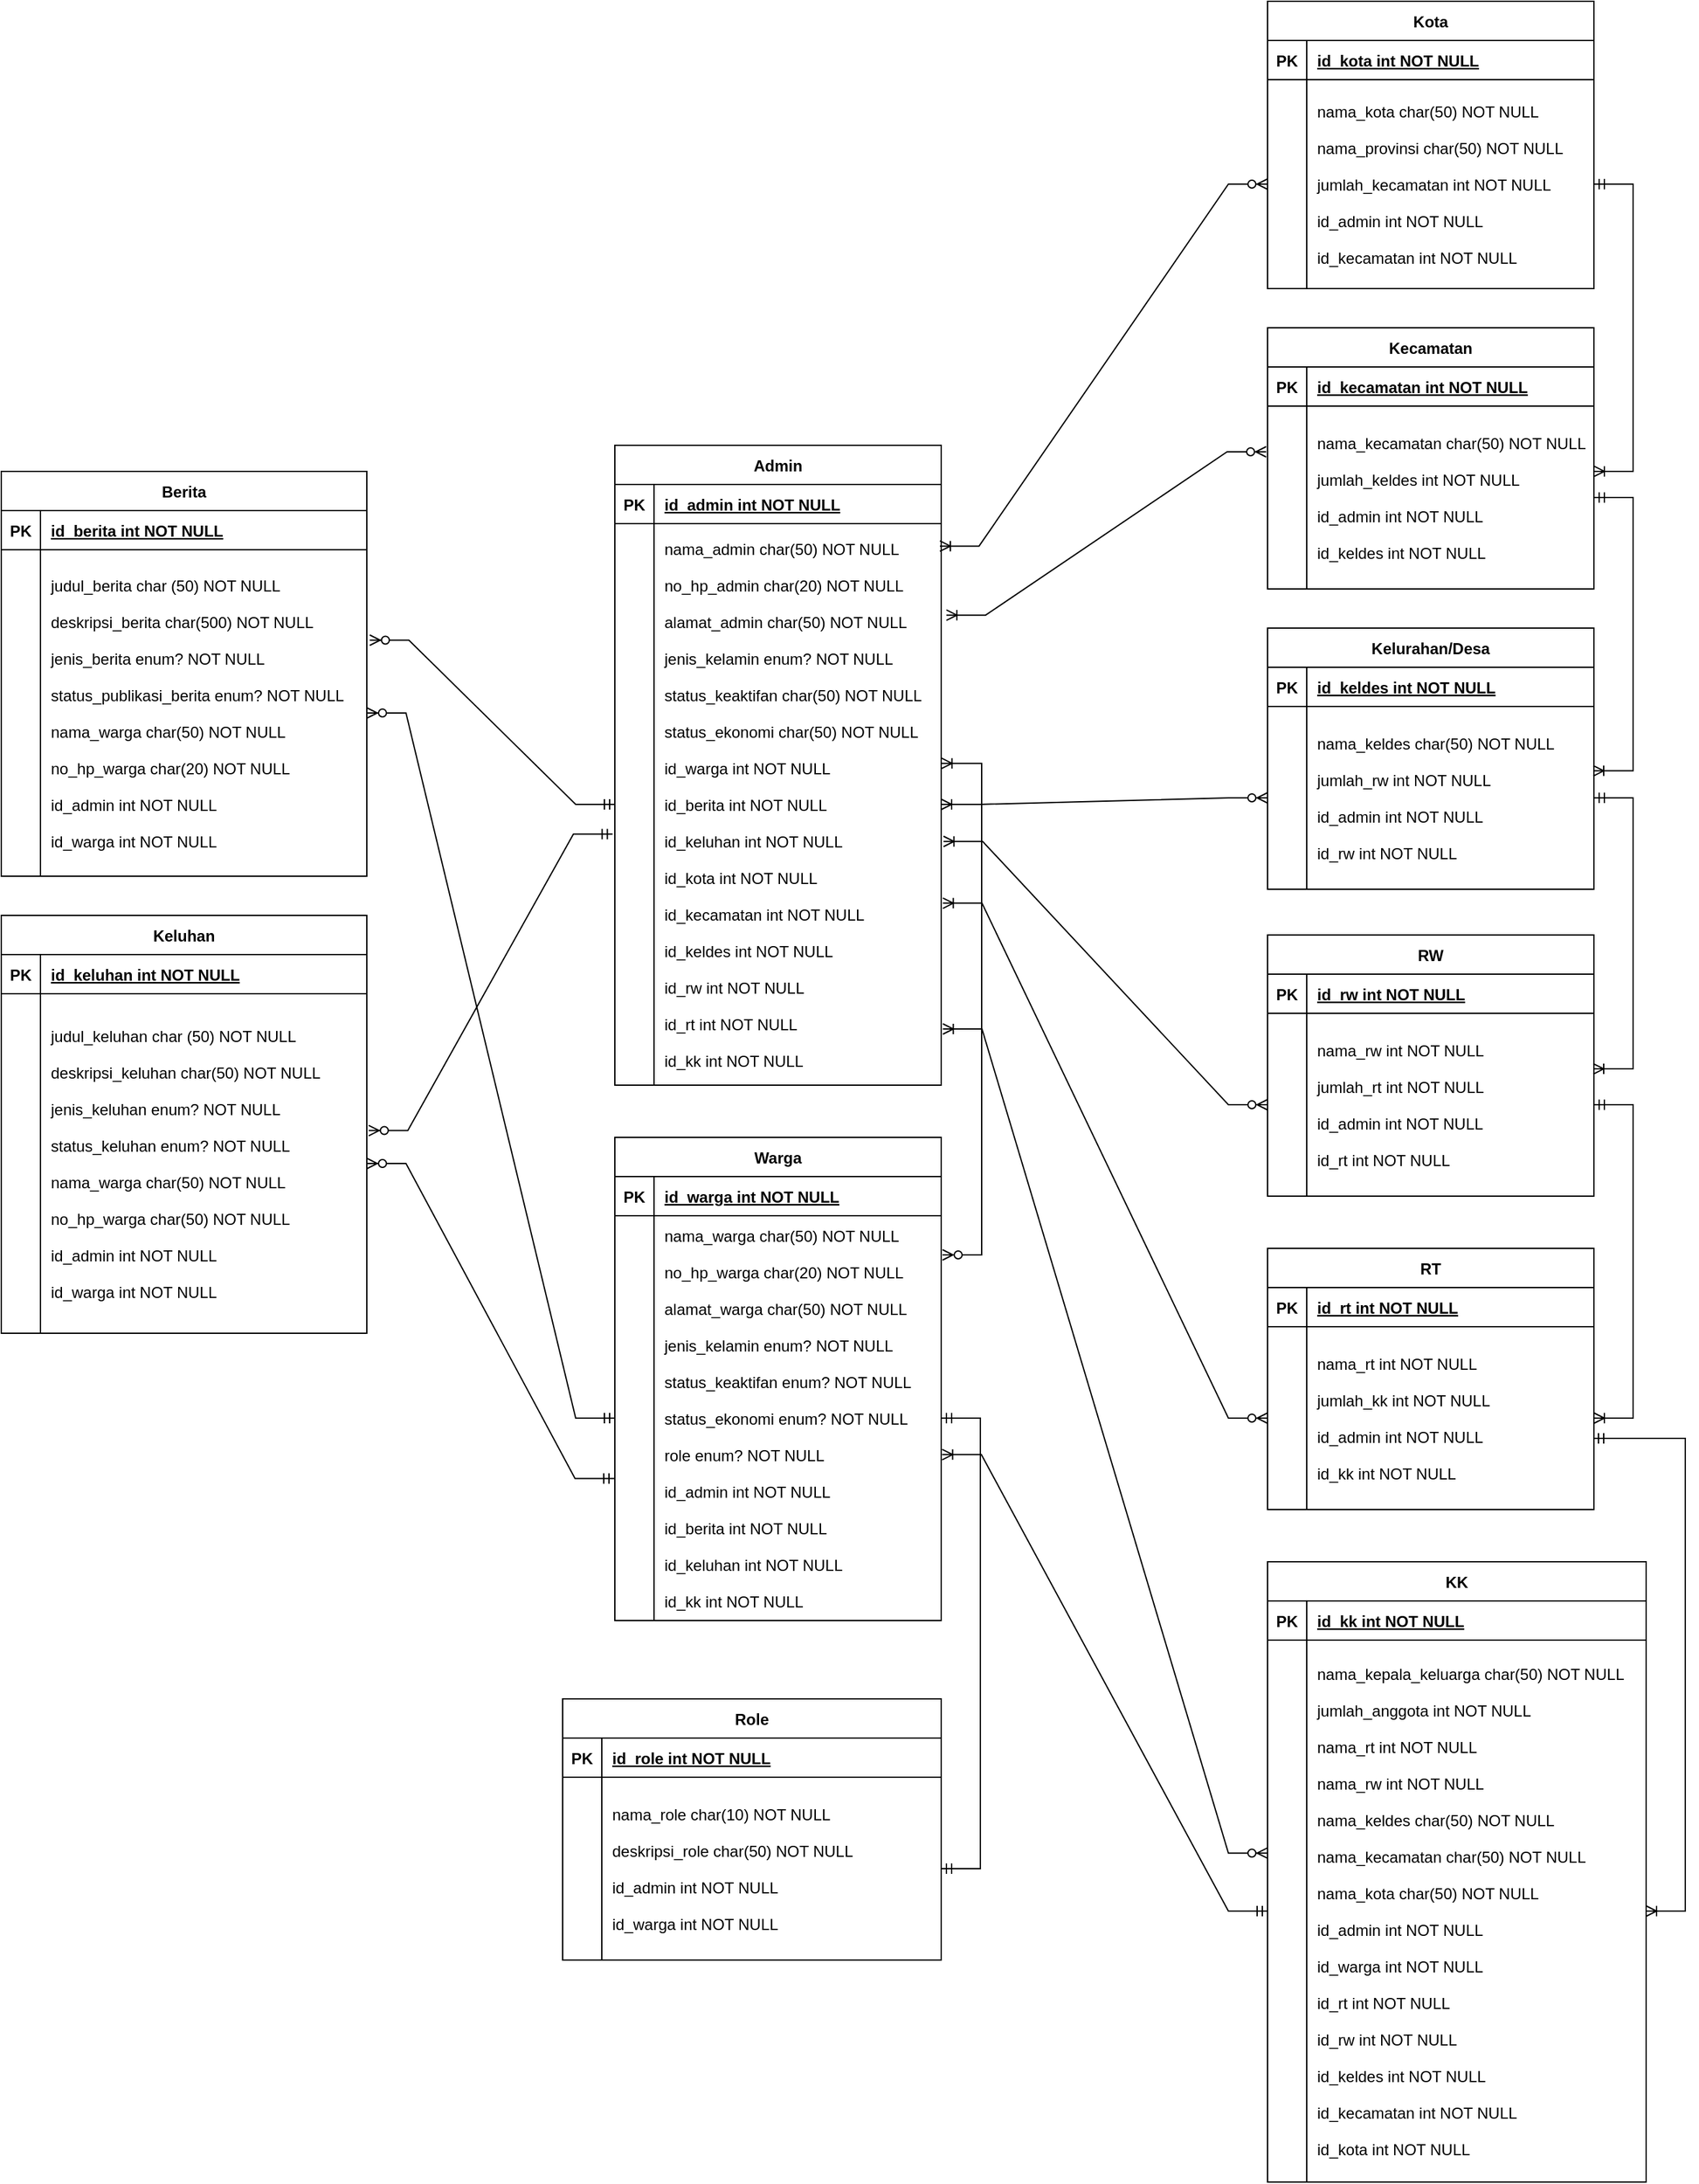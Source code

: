 <mxfile version="17.2.2" type="github">
  <diagram id="R2lEEEUBdFMjLlhIrx00" name="Page-1">
    <mxGraphModel dx="1437" dy="1967" grid="1" gridSize="10" guides="1" tooltips="1" connect="1" arrows="1" fold="1" page="1" pageScale="1" pageWidth="850" pageHeight="1100" math="0" shadow="0" extFonts="Permanent Marker^https://fonts.googleapis.com/css?family=Permanent+Marker">
      <root>
        <mxCell id="0" />
        <mxCell id="1" parent="0" />
        <mxCell id="wq56DuAqluM26716gOqm-50" value="Keluhan" style="shape=table;startSize=30;container=1;collapsible=1;childLayout=tableLayout;fixedRows=1;rowLines=0;fontStyle=1;align=center;resizeLast=1;" vertex="1" parent="1">
          <mxGeometry x="50" y="410" width="280" height="320" as="geometry" />
        </mxCell>
        <mxCell id="wq56DuAqluM26716gOqm-51" value="" style="shape=partialRectangle;collapsible=0;dropTarget=0;pointerEvents=0;fillColor=none;points=[[0,0.5],[1,0.5]];portConstraint=eastwest;top=0;left=0;right=0;bottom=1;" vertex="1" parent="wq56DuAqluM26716gOqm-50">
          <mxGeometry y="30" width="280" height="30" as="geometry" />
        </mxCell>
        <mxCell id="wq56DuAqluM26716gOqm-52" value="PK" style="shape=partialRectangle;overflow=hidden;connectable=0;fillColor=none;top=0;left=0;bottom=0;right=0;fontStyle=1;" vertex="1" parent="wq56DuAqluM26716gOqm-51">
          <mxGeometry width="30" height="30" as="geometry">
            <mxRectangle width="30" height="30" as="alternateBounds" />
          </mxGeometry>
        </mxCell>
        <mxCell id="wq56DuAqluM26716gOqm-53" value="id_keluhan int NOT NULL " style="shape=partialRectangle;overflow=hidden;connectable=0;fillColor=none;top=0;left=0;bottom=0;right=0;align=left;spacingLeft=6;fontStyle=5;" vertex="1" parent="wq56DuAqluM26716gOqm-51">
          <mxGeometry x="30" width="250" height="30" as="geometry">
            <mxRectangle width="250" height="30" as="alternateBounds" />
          </mxGeometry>
        </mxCell>
        <mxCell id="wq56DuAqluM26716gOqm-54" value="" style="shape=partialRectangle;collapsible=0;dropTarget=0;pointerEvents=0;fillColor=none;points=[[0,0.5],[1,0.5]];portConstraint=eastwest;top=0;left=0;right=0;bottom=0;" vertex="1" parent="wq56DuAqluM26716gOqm-50">
          <mxGeometry y="60" width="280" height="260" as="geometry" />
        </mxCell>
        <mxCell id="wq56DuAqluM26716gOqm-55" value="" style="shape=partialRectangle;overflow=hidden;connectable=0;fillColor=none;top=0;left=0;bottom=0;right=0;" vertex="1" parent="wq56DuAqluM26716gOqm-54">
          <mxGeometry width="30" height="260" as="geometry">
            <mxRectangle width="30" height="260" as="alternateBounds" />
          </mxGeometry>
        </mxCell>
        <mxCell id="wq56DuAqluM26716gOqm-56" value="judul_keluhan char (50) NOT NULL&#xa;&#xa;deskripsi_keluhan char(50) NOT NULL&#xa;&#xa;jenis_keluhan enum? NOT NULL&#xa;&#xa;status_keluhan enum? NOT NULL&#xa;&#xa;nama_warga char(50) NOT NULL&#xa;&#xa;no_hp_warga char(50) NOT NULL&#xa;&#xa;id_admin int NOT NULL&#xa;&#xa;id_warga int NOT NULL" style="shape=partialRectangle;overflow=hidden;connectable=0;fillColor=none;top=0;left=0;bottom=0;right=0;align=left;spacingLeft=6;" vertex="1" parent="wq56DuAqluM26716gOqm-54">
          <mxGeometry x="30" width="250" height="260" as="geometry">
            <mxRectangle width="250" height="260" as="alternateBounds" />
          </mxGeometry>
        </mxCell>
        <mxCell id="C-vyLk0tnHw3VtMMgP7b-2" value="Kota" style="shape=table;startSize=30;container=1;collapsible=1;childLayout=tableLayout;fixedRows=1;rowLines=0;fontStyle=1;align=center;resizeLast=1;" parent="1" vertex="1">
          <mxGeometry x="1020" y="-290" width="250" height="220" as="geometry" />
        </mxCell>
        <mxCell id="C-vyLk0tnHw3VtMMgP7b-3" value="" style="shape=partialRectangle;collapsible=0;dropTarget=0;pointerEvents=0;fillColor=none;points=[[0,0.5],[1,0.5]];portConstraint=eastwest;top=0;left=0;right=0;bottom=1;" parent="C-vyLk0tnHw3VtMMgP7b-2" vertex="1">
          <mxGeometry y="30" width="250" height="30" as="geometry" />
        </mxCell>
        <mxCell id="C-vyLk0tnHw3VtMMgP7b-4" value="PK" style="shape=partialRectangle;overflow=hidden;connectable=0;fillColor=none;top=0;left=0;bottom=0;right=0;fontStyle=1;" parent="C-vyLk0tnHw3VtMMgP7b-3" vertex="1">
          <mxGeometry width="30" height="30" as="geometry">
            <mxRectangle width="30" height="30" as="alternateBounds" />
          </mxGeometry>
        </mxCell>
        <mxCell id="C-vyLk0tnHw3VtMMgP7b-5" value="id_kota int NOT NULL " style="shape=partialRectangle;overflow=hidden;connectable=0;fillColor=none;top=0;left=0;bottom=0;right=0;align=left;spacingLeft=6;fontStyle=5;" parent="C-vyLk0tnHw3VtMMgP7b-3" vertex="1">
          <mxGeometry x="30" width="220" height="30" as="geometry">
            <mxRectangle width="220" height="30" as="alternateBounds" />
          </mxGeometry>
        </mxCell>
        <mxCell id="C-vyLk0tnHw3VtMMgP7b-6" value="" style="shape=partialRectangle;collapsible=0;dropTarget=0;pointerEvents=0;fillColor=none;points=[[0,0.5],[1,0.5]];portConstraint=eastwest;top=0;left=0;right=0;bottom=0;" parent="C-vyLk0tnHw3VtMMgP7b-2" vertex="1">
          <mxGeometry y="60" width="250" height="160" as="geometry" />
        </mxCell>
        <mxCell id="C-vyLk0tnHw3VtMMgP7b-7" value="" style="shape=partialRectangle;overflow=hidden;connectable=0;fillColor=none;top=0;left=0;bottom=0;right=0;" parent="C-vyLk0tnHw3VtMMgP7b-6" vertex="1">
          <mxGeometry width="30" height="160" as="geometry">
            <mxRectangle width="30" height="160" as="alternateBounds" />
          </mxGeometry>
        </mxCell>
        <mxCell id="C-vyLk0tnHw3VtMMgP7b-8" value="nama_kota char(50) NOT NULL&#xa;&#xa;nama_provinsi char(50) NOT NULL&#xa;&#xa;jumlah_kecamatan int NOT NULL&#xa;&#xa;id_admin int NOT NULL&#xa;&#xa;id_kecamatan int NOT NULL" style="shape=partialRectangle;overflow=hidden;connectable=0;fillColor=none;top=0;left=0;bottom=0;right=0;align=left;spacingLeft=6;" parent="C-vyLk0tnHw3VtMMgP7b-6" vertex="1">
          <mxGeometry x="30" width="220" height="160" as="geometry">
            <mxRectangle width="220" height="160" as="alternateBounds" />
          </mxGeometry>
        </mxCell>
        <mxCell id="C-vyLk0tnHw3VtMMgP7b-13" value="Berita" style="shape=table;startSize=30;container=1;collapsible=1;childLayout=tableLayout;fixedRows=1;rowLines=0;fontStyle=1;align=center;resizeLast=1;" parent="1" vertex="1">
          <mxGeometry x="50" y="70" width="280" height="310" as="geometry" />
        </mxCell>
        <mxCell id="C-vyLk0tnHw3VtMMgP7b-14" value="" style="shape=partialRectangle;collapsible=0;dropTarget=0;pointerEvents=0;fillColor=none;points=[[0,0.5],[1,0.5]];portConstraint=eastwest;top=0;left=0;right=0;bottom=1;" parent="C-vyLk0tnHw3VtMMgP7b-13" vertex="1">
          <mxGeometry y="30" width="280" height="30" as="geometry" />
        </mxCell>
        <mxCell id="C-vyLk0tnHw3VtMMgP7b-15" value="PK" style="shape=partialRectangle;overflow=hidden;connectable=0;fillColor=none;top=0;left=0;bottom=0;right=0;fontStyle=1;" parent="C-vyLk0tnHw3VtMMgP7b-14" vertex="1">
          <mxGeometry width="30" height="30" as="geometry">
            <mxRectangle width="30" height="30" as="alternateBounds" />
          </mxGeometry>
        </mxCell>
        <mxCell id="C-vyLk0tnHw3VtMMgP7b-16" value="id_berita int NOT NULL " style="shape=partialRectangle;overflow=hidden;connectable=0;fillColor=none;top=0;left=0;bottom=0;right=0;align=left;spacingLeft=6;fontStyle=5;" parent="C-vyLk0tnHw3VtMMgP7b-14" vertex="1">
          <mxGeometry x="30" width="250" height="30" as="geometry">
            <mxRectangle width="250" height="30" as="alternateBounds" />
          </mxGeometry>
        </mxCell>
        <mxCell id="C-vyLk0tnHw3VtMMgP7b-17" value="" style="shape=partialRectangle;collapsible=0;dropTarget=0;pointerEvents=0;fillColor=none;points=[[0,0.5],[1,0.5]];portConstraint=eastwest;top=0;left=0;right=0;bottom=0;" parent="C-vyLk0tnHw3VtMMgP7b-13" vertex="1">
          <mxGeometry y="60" width="280" height="250" as="geometry" />
        </mxCell>
        <mxCell id="C-vyLk0tnHw3VtMMgP7b-18" value="" style="shape=partialRectangle;overflow=hidden;connectable=0;fillColor=none;top=0;left=0;bottom=0;right=0;" parent="C-vyLk0tnHw3VtMMgP7b-17" vertex="1">
          <mxGeometry width="30" height="250" as="geometry">
            <mxRectangle width="30" height="250" as="alternateBounds" />
          </mxGeometry>
        </mxCell>
        <mxCell id="C-vyLk0tnHw3VtMMgP7b-19" value="judul_berita char (50) NOT NULL&#xa;&#xa;deskripsi_berita char(500) NOT NULL&#xa;&#xa;jenis_berita enum? NOT NULL&#xa;&#xa;status_publikasi_berita enum? NOT NULL&#xa;&#xa;nama_warga char(50) NOT NULL&#xa;&#xa;no_hp_warga char(20) NOT NULL&#xa;&#xa;id_admin int NOT NULL&#xa;&#xa;id_warga int NOT NULL" style="shape=partialRectangle;overflow=hidden;connectable=0;fillColor=none;top=0;left=0;bottom=0;right=0;align=left;spacingLeft=6;" parent="C-vyLk0tnHw3VtMMgP7b-17" vertex="1">
          <mxGeometry x="30" width="250" height="250" as="geometry">
            <mxRectangle width="250" height="250" as="alternateBounds" />
          </mxGeometry>
        </mxCell>
        <mxCell id="C-vyLk0tnHw3VtMMgP7b-23" value="Warga" style="shape=table;startSize=30;container=1;collapsible=1;childLayout=tableLayout;fixedRows=1;rowLines=0;fontStyle=1;align=center;resizeLast=1;" parent="1" vertex="1">
          <mxGeometry x="520" y="580" width="250" height="370" as="geometry" />
        </mxCell>
        <mxCell id="C-vyLk0tnHw3VtMMgP7b-24" value="" style="shape=partialRectangle;collapsible=0;dropTarget=0;pointerEvents=0;fillColor=none;points=[[0,0.5],[1,0.5]];portConstraint=eastwest;top=0;left=0;right=0;bottom=1;" parent="C-vyLk0tnHw3VtMMgP7b-23" vertex="1">
          <mxGeometry y="30" width="250" height="30" as="geometry" />
        </mxCell>
        <mxCell id="C-vyLk0tnHw3VtMMgP7b-25" value="PK" style="shape=partialRectangle;overflow=hidden;connectable=0;fillColor=none;top=0;left=0;bottom=0;right=0;fontStyle=1;" parent="C-vyLk0tnHw3VtMMgP7b-24" vertex="1">
          <mxGeometry width="30" height="30" as="geometry">
            <mxRectangle width="30" height="30" as="alternateBounds" />
          </mxGeometry>
        </mxCell>
        <mxCell id="C-vyLk0tnHw3VtMMgP7b-26" value="id_warga int NOT NULL " style="shape=partialRectangle;overflow=hidden;connectable=0;fillColor=none;top=0;left=0;bottom=0;right=0;align=left;spacingLeft=6;fontStyle=5;" parent="C-vyLk0tnHw3VtMMgP7b-24" vertex="1">
          <mxGeometry x="30" width="220" height="30" as="geometry">
            <mxRectangle width="220" height="30" as="alternateBounds" />
          </mxGeometry>
        </mxCell>
        <mxCell id="C-vyLk0tnHw3VtMMgP7b-27" value="" style="shape=partialRectangle;collapsible=0;dropTarget=0;pointerEvents=0;fillColor=none;points=[[0,0.5],[1,0.5]];portConstraint=eastwest;top=0;left=0;right=0;bottom=0;" parent="C-vyLk0tnHw3VtMMgP7b-23" vertex="1">
          <mxGeometry y="60" width="250" height="310" as="geometry" />
        </mxCell>
        <mxCell id="C-vyLk0tnHw3VtMMgP7b-28" value="" style="shape=partialRectangle;overflow=hidden;connectable=0;fillColor=none;top=0;left=0;bottom=0;right=0;" parent="C-vyLk0tnHw3VtMMgP7b-27" vertex="1">
          <mxGeometry width="30" height="310" as="geometry">
            <mxRectangle width="30" height="310" as="alternateBounds" />
          </mxGeometry>
        </mxCell>
        <mxCell id="C-vyLk0tnHw3VtMMgP7b-29" value="nama_warga char(50) NOT NULL&#xa;&#xa;no_hp_warga char(20) NOT NULL&#xa;&#xa;alamat_warga char(50) NOT NULL&#xa;&#xa;jenis_kelamin enum? NOT NULL&#xa;&#xa;status_keaktifan enum? NOT NULL&#xa;&#xa;status_ekonomi enum? NOT NULL&#xa;&#xa;role enum? NOT NULL&#xa;&#xa;id_admin int NOT NULL&#xa;&#xa;id_berita int NOT NULL&#xa;&#xa;id_keluhan int NOT NULL&#xa;&#xa;id_kk int NOT NULL" style="shape=partialRectangle;overflow=hidden;connectable=0;fillColor=none;top=0;left=0;bottom=0;right=0;align=left;spacingLeft=6;" parent="C-vyLk0tnHw3VtMMgP7b-27" vertex="1">
          <mxGeometry x="30" width="220" height="310" as="geometry">
            <mxRectangle width="220" height="310" as="alternateBounds" />
          </mxGeometry>
        </mxCell>
        <mxCell id="wq56DuAqluM26716gOqm-1" value="Kecamatan" style="shape=table;startSize=30;container=1;collapsible=1;childLayout=tableLayout;fixedRows=1;rowLines=0;fontStyle=1;align=center;resizeLast=1;" vertex="1" parent="1">
          <mxGeometry x="1020" y="-40" width="250" height="200" as="geometry" />
        </mxCell>
        <mxCell id="wq56DuAqluM26716gOqm-2" value="" style="shape=partialRectangle;collapsible=0;dropTarget=0;pointerEvents=0;fillColor=none;points=[[0,0.5],[1,0.5]];portConstraint=eastwest;top=0;left=0;right=0;bottom=1;" vertex="1" parent="wq56DuAqluM26716gOqm-1">
          <mxGeometry y="30" width="250" height="30" as="geometry" />
        </mxCell>
        <mxCell id="wq56DuAqluM26716gOqm-3" value="PK" style="shape=partialRectangle;overflow=hidden;connectable=0;fillColor=none;top=0;left=0;bottom=0;right=0;fontStyle=1;" vertex="1" parent="wq56DuAqluM26716gOqm-2">
          <mxGeometry width="30" height="30" as="geometry">
            <mxRectangle width="30" height="30" as="alternateBounds" />
          </mxGeometry>
        </mxCell>
        <mxCell id="wq56DuAqluM26716gOqm-4" value="id_kecamatan int NOT NULL " style="shape=partialRectangle;overflow=hidden;connectable=0;fillColor=none;top=0;left=0;bottom=0;right=0;align=left;spacingLeft=6;fontStyle=5;" vertex="1" parent="wq56DuAqluM26716gOqm-2">
          <mxGeometry x="30" width="220" height="30" as="geometry">
            <mxRectangle width="220" height="30" as="alternateBounds" />
          </mxGeometry>
        </mxCell>
        <mxCell id="wq56DuAqluM26716gOqm-5" value="" style="shape=partialRectangle;collapsible=0;dropTarget=0;pointerEvents=0;fillColor=none;points=[[0,0.5],[1,0.5]];portConstraint=eastwest;top=0;left=0;right=0;bottom=0;" vertex="1" parent="wq56DuAqluM26716gOqm-1">
          <mxGeometry y="60" width="250" height="140" as="geometry" />
        </mxCell>
        <mxCell id="wq56DuAqluM26716gOqm-6" value="" style="shape=partialRectangle;overflow=hidden;connectable=0;fillColor=none;top=0;left=0;bottom=0;right=0;" vertex="1" parent="wq56DuAqluM26716gOqm-5">
          <mxGeometry width="30" height="140" as="geometry">
            <mxRectangle width="30" height="140" as="alternateBounds" />
          </mxGeometry>
        </mxCell>
        <mxCell id="wq56DuAqluM26716gOqm-7" value="nama_kecamatan char(50) NOT NULL&#xa;&#xa;jumlah_keldes int NOT NULL&#xa;&#xa;id_admin int NOT NULL&#xa;&#xa;id_keldes int NOT NULL" style="shape=partialRectangle;overflow=hidden;connectable=0;fillColor=none;top=0;left=0;bottom=0;right=0;align=left;spacingLeft=6;" vertex="1" parent="wq56DuAqluM26716gOqm-5">
          <mxGeometry x="30" width="220" height="140" as="geometry">
            <mxRectangle width="220" height="140" as="alternateBounds" />
          </mxGeometry>
        </mxCell>
        <mxCell id="wq56DuAqluM26716gOqm-8" value="Kelurahan/Desa" style="shape=table;startSize=30;container=1;collapsible=1;childLayout=tableLayout;fixedRows=1;rowLines=0;fontStyle=1;align=center;resizeLast=1;" vertex="1" parent="1">
          <mxGeometry x="1020" y="190" width="250" height="200" as="geometry" />
        </mxCell>
        <mxCell id="wq56DuAqluM26716gOqm-9" value="" style="shape=partialRectangle;collapsible=0;dropTarget=0;pointerEvents=0;fillColor=none;points=[[0,0.5],[1,0.5]];portConstraint=eastwest;top=0;left=0;right=0;bottom=1;" vertex="1" parent="wq56DuAqluM26716gOqm-8">
          <mxGeometry y="30" width="250" height="30" as="geometry" />
        </mxCell>
        <mxCell id="wq56DuAqluM26716gOqm-10" value="PK" style="shape=partialRectangle;overflow=hidden;connectable=0;fillColor=none;top=0;left=0;bottom=0;right=0;fontStyle=1;" vertex="1" parent="wq56DuAqluM26716gOqm-9">
          <mxGeometry width="30" height="30" as="geometry">
            <mxRectangle width="30" height="30" as="alternateBounds" />
          </mxGeometry>
        </mxCell>
        <mxCell id="wq56DuAqluM26716gOqm-11" value="id_keldes int NOT NULL " style="shape=partialRectangle;overflow=hidden;connectable=0;fillColor=none;top=0;left=0;bottom=0;right=0;align=left;spacingLeft=6;fontStyle=5;" vertex="1" parent="wq56DuAqluM26716gOqm-9">
          <mxGeometry x="30" width="220" height="30" as="geometry">
            <mxRectangle width="220" height="30" as="alternateBounds" />
          </mxGeometry>
        </mxCell>
        <mxCell id="wq56DuAqluM26716gOqm-12" value="" style="shape=partialRectangle;collapsible=0;dropTarget=0;pointerEvents=0;fillColor=none;points=[[0,0.5],[1,0.5]];portConstraint=eastwest;top=0;left=0;right=0;bottom=0;" vertex="1" parent="wq56DuAqluM26716gOqm-8">
          <mxGeometry y="60" width="250" height="140" as="geometry" />
        </mxCell>
        <mxCell id="wq56DuAqluM26716gOqm-13" value="" style="shape=partialRectangle;overflow=hidden;connectable=0;fillColor=none;top=0;left=0;bottom=0;right=0;" vertex="1" parent="wq56DuAqluM26716gOqm-12">
          <mxGeometry width="30" height="140" as="geometry">
            <mxRectangle width="30" height="140" as="alternateBounds" />
          </mxGeometry>
        </mxCell>
        <mxCell id="wq56DuAqluM26716gOqm-14" value="nama_keldes char(50) NOT NULL&#xa;&#xa;jumlah_rw int NOT NULL&#xa;&#xa;id_admin int NOT NULL&#xa;&#xa;id_rw int NOT NULL" style="shape=partialRectangle;overflow=hidden;connectable=0;fillColor=none;top=0;left=0;bottom=0;right=0;align=left;spacingLeft=6;" vertex="1" parent="wq56DuAqluM26716gOqm-12">
          <mxGeometry x="30" width="220" height="140" as="geometry">
            <mxRectangle width="220" height="140" as="alternateBounds" />
          </mxGeometry>
        </mxCell>
        <mxCell id="wq56DuAqluM26716gOqm-22" value="RW" style="shape=table;startSize=30;container=1;collapsible=1;childLayout=tableLayout;fixedRows=1;rowLines=0;fontStyle=1;align=center;resizeLast=1;" vertex="1" parent="1">
          <mxGeometry x="1020" y="425" width="250" height="200" as="geometry" />
        </mxCell>
        <mxCell id="wq56DuAqluM26716gOqm-23" value="" style="shape=partialRectangle;collapsible=0;dropTarget=0;pointerEvents=0;fillColor=none;points=[[0,0.5],[1,0.5]];portConstraint=eastwest;top=0;left=0;right=0;bottom=1;" vertex="1" parent="wq56DuAqluM26716gOqm-22">
          <mxGeometry y="30" width="250" height="30" as="geometry" />
        </mxCell>
        <mxCell id="wq56DuAqluM26716gOqm-24" value="PK" style="shape=partialRectangle;overflow=hidden;connectable=0;fillColor=none;top=0;left=0;bottom=0;right=0;fontStyle=1;" vertex="1" parent="wq56DuAqluM26716gOqm-23">
          <mxGeometry width="30" height="30" as="geometry">
            <mxRectangle width="30" height="30" as="alternateBounds" />
          </mxGeometry>
        </mxCell>
        <mxCell id="wq56DuAqluM26716gOqm-25" value="id_rw int NOT NULL " style="shape=partialRectangle;overflow=hidden;connectable=0;fillColor=none;top=0;left=0;bottom=0;right=0;align=left;spacingLeft=6;fontStyle=5;" vertex="1" parent="wq56DuAqluM26716gOqm-23">
          <mxGeometry x="30" width="220" height="30" as="geometry">
            <mxRectangle width="220" height="30" as="alternateBounds" />
          </mxGeometry>
        </mxCell>
        <mxCell id="wq56DuAqluM26716gOqm-26" value="" style="shape=partialRectangle;collapsible=0;dropTarget=0;pointerEvents=0;fillColor=none;points=[[0,0.5],[1,0.5]];portConstraint=eastwest;top=0;left=0;right=0;bottom=0;" vertex="1" parent="wq56DuAqluM26716gOqm-22">
          <mxGeometry y="60" width="250" height="140" as="geometry" />
        </mxCell>
        <mxCell id="wq56DuAqluM26716gOqm-27" value="" style="shape=partialRectangle;overflow=hidden;connectable=0;fillColor=none;top=0;left=0;bottom=0;right=0;" vertex="1" parent="wq56DuAqluM26716gOqm-26">
          <mxGeometry width="30" height="140" as="geometry">
            <mxRectangle width="30" height="140" as="alternateBounds" />
          </mxGeometry>
        </mxCell>
        <mxCell id="wq56DuAqluM26716gOqm-28" value="nama_rw int NOT NULL&#xa;&#xa;jumlah_rt int NOT NULL&#xa;&#xa;id_admin int NOT NULL&#xa;&#xa;id_rt int NOT NULL" style="shape=partialRectangle;overflow=hidden;connectable=0;fillColor=none;top=0;left=0;bottom=0;right=0;align=left;spacingLeft=6;" vertex="1" parent="wq56DuAqluM26716gOqm-26">
          <mxGeometry x="30" width="220" height="140" as="geometry">
            <mxRectangle width="220" height="140" as="alternateBounds" />
          </mxGeometry>
        </mxCell>
        <mxCell id="wq56DuAqluM26716gOqm-29" value="RT" style="shape=table;startSize=30;container=1;collapsible=1;childLayout=tableLayout;fixedRows=1;rowLines=0;fontStyle=1;align=center;resizeLast=1;" vertex="1" parent="1">
          <mxGeometry x="1020" y="665" width="250" height="200" as="geometry" />
        </mxCell>
        <mxCell id="wq56DuAqluM26716gOqm-30" value="" style="shape=partialRectangle;collapsible=0;dropTarget=0;pointerEvents=0;fillColor=none;points=[[0,0.5],[1,0.5]];portConstraint=eastwest;top=0;left=0;right=0;bottom=1;" vertex="1" parent="wq56DuAqluM26716gOqm-29">
          <mxGeometry y="30" width="250" height="30" as="geometry" />
        </mxCell>
        <mxCell id="wq56DuAqluM26716gOqm-31" value="PK" style="shape=partialRectangle;overflow=hidden;connectable=0;fillColor=none;top=0;left=0;bottom=0;right=0;fontStyle=1;" vertex="1" parent="wq56DuAqluM26716gOqm-30">
          <mxGeometry width="30" height="30" as="geometry">
            <mxRectangle width="30" height="30" as="alternateBounds" />
          </mxGeometry>
        </mxCell>
        <mxCell id="wq56DuAqluM26716gOqm-32" value="id_rt int NOT NULL " style="shape=partialRectangle;overflow=hidden;connectable=0;fillColor=none;top=0;left=0;bottom=0;right=0;align=left;spacingLeft=6;fontStyle=5;" vertex="1" parent="wq56DuAqluM26716gOqm-30">
          <mxGeometry x="30" width="220" height="30" as="geometry">
            <mxRectangle width="220" height="30" as="alternateBounds" />
          </mxGeometry>
        </mxCell>
        <mxCell id="wq56DuAqluM26716gOqm-33" value="" style="shape=partialRectangle;collapsible=0;dropTarget=0;pointerEvents=0;fillColor=none;points=[[0,0.5],[1,0.5]];portConstraint=eastwest;top=0;left=0;right=0;bottom=0;" vertex="1" parent="wq56DuAqluM26716gOqm-29">
          <mxGeometry y="60" width="250" height="140" as="geometry" />
        </mxCell>
        <mxCell id="wq56DuAqluM26716gOqm-34" value="" style="shape=partialRectangle;overflow=hidden;connectable=0;fillColor=none;top=0;left=0;bottom=0;right=0;" vertex="1" parent="wq56DuAqluM26716gOqm-33">
          <mxGeometry width="30" height="140" as="geometry">
            <mxRectangle width="30" height="140" as="alternateBounds" />
          </mxGeometry>
        </mxCell>
        <mxCell id="wq56DuAqluM26716gOqm-35" value="nama_rt int NOT NULL&#xa;&#xa;jumlah_kk int NOT NULL&#xa;&#xa;id_admin int NOT NULL&#xa;&#xa;id_kk int NOT NULL" style="shape=partialRectangle;overflow=hidden;connectable=0;fillColor=none;top=0;left=0;bottom=0;right=0;align=left;spacingLeft=6;" vertex="1" parent="wq56DuAqluM26716gOqm-33">
          <mxGeometry x="30" width="220" height="140" as="geometry">
            <mxRectangle width="220" height="140" as="alternateBounds" />
          </mxGeometry>
        </mxCell>
        <mxCell id="wq56DuAqluM26716gOqm-36" value="KK" style="shape=table;startSize=30;container=1;collapsible=1;childLayout=tableLayout;fixedRows=1;rowLines=0;fontStyle=1;align=center;resizeLast=1;" vertex="1" parent="1">
          <mxGeometry x="1020" y="905" width="290" height="475" as="geometry" />
        </mxCell>
        <mxCell id="wq56DuAqluM26716gOqm-37" value="" style="shape=partialRectangle;collapsible=0;dropTarget=0;pointerEvents=0;fillColor=none;points=[[0,0.5],[1,0.5]];portConstraint=eastwest;top=0;left=0;right=0;bottom=1;" vertex="1" parent="wq56DuAqluM26716gOqm-36">
          <mxGeometry y="30" width="290" height="30" as="geometry" />
        </mxCell>
        <mxCell id="wq56DuAqluM26716gOqm-38" value="PK" style="shape=partialRectangle;overflow=hidden;connectable=0;fillColor=none;top=0;left=0;bottom=0;right=0;fontStyle=1;" vertex="1" parent="wq56DuAqluM26716gOqm-37">
          <mxGeometry width="30" height="30" as="geometry">
            <mxRectangle width="30" height="30" as="alternateBounds" />
          </mxGeometry>
        </mxCell>
        <mxCell id="wq56DuAqluM26716gOqm-39" value="id_kk int NOT NULL " style="shape=partialRectangle;overflow=hidden;connectable=0;fillColor=none;top=0;left=0;bottom=0;right=0;align=left;spacingLeft=6;fontStyle=5;" vertex="1" parent="wq56DuAqluM26716gOqm-37">
          <mxGeometry x="30" width="260" height="30" as="geometry">
            <mxRectangle width="260" height="30" as="alternateBounds" />
          </mxGeometry>
        </mxCell>
        <mxCell id="wq56DuAqluM26716gOqm-40" value="" style="shape=partialRectangle;collapsible=0;dropTarget=0;pointerEvents=0;fillColor=none;points=[[0,0.5],[1,0.5]];portConstraint=eastwest;top=0;left=0;right=0;bottom=0;" vertex="1" parent="wq56DuAqluM26716gOqm-36">
          <mxGeometry y="60" width="290" height="415" as="geometry" />
        </mxCell>
        <mxCell id="wq56DuAqluM26716gOqm-41" value="" style="shape=partialRectangle;overflow=hidden;connectable=0;fillColor=none;top=0;left=0;bottom=0;right=0;" vertex="1" parent="wq56DuAqluM26716gOqm-40">
          <mxGeometry width="30" height="415" as="geometry">
            <mxRectangle width="30" height="415" as="alternateBounds" />
          </mxGeometry>
        </mxCell>
        <mxCell id="wq56DuAqluM26716gOqm-42" value="nama_kepala_keluarga char(50) NOT NULL&#xa;&#xa;jumlah_anggota int NOT NULL&#xa;&#xa;nama_rt int NOT NULL&#xa;&#xa;nama_rw int NOT NULL&#xa;&#xa;nama_keldes char(50) NOT NULL&#xa;&#xa;nama_kecamatan char(50) NOT NULL&#xa;&#xa;nama_kota char(50) NOT NULL&#xa;&#xa;id_admin int NOT NULL&#xa;&#xa;id_warga int NOT NULL&#xa;&#xa;id_rt int NOT NULL&#xa;&#xa;id_rw int NOT NULL&#xa;&#xa;id_keldes int NOT NULL&#xa;&#xa;id_kecamatan int NOT NULL&#xa;&#xa;id_kota int NOT NULL" style="shape=partialRectangle;overflow=hidden;connectable=0;fillColor=none;top=0;left=0;bottom=0;right=0;align=left;spacingLeft=6;" vertex="1" parent="wq56DuAqluM26716gOqm-40">
          <mxGeometry x="30" width="260" height="415" as="geometry">
            <mxRectangle width="260" height="415" as="alternateBounds" />
          </mxGeometry>
        </mxCell>
        <mxCell id="wq56DuAqluM26716gOqm-43" value="Admin" style="shape=table;startSize=30;container=1;collapsible=1;childLayout=tableLayout;fixedRows=1;rowLines=0;fontStyle=1;align=center;resizeLast=1;" vertex="1" parent="1">
          <mxGeometry x="520" y="50" width="250" height="490" as="geometry" />
        </mxCell>
        <mxCell id="wq56DuAqluM26716gOqm-44" value="" style="shape=partialRectangle;collapsible=0;dropTarget=0;pointerEvents=0;fillColor=none;points=[[0,0.5],[1,0.5]];portConstraint=eastwest;top=0;left=0;right=0;bottom=1;" vertex="1" parent="wq56DuAqluM26716gOqm-43">
          <mxGeometry y="30" width="250" height="30" as="geometry" />
        </mxCell>
        <mxCell id="wq56DuAqluM26716gOqm-45" value="PK" style="shape=partialRectangle;overflow=hidden;connectable=0;fillColor=none;top=0;left=0;bottom=0;right=0;fontStyle=1;" vertex="1" parent="wq56DuAqluM26716gOqm-44">
          <mxGeometry width="30" height="30" as="geometry">
            <mxRectangle width="30" height="30" as="alternateBounds" />
          </mxGeometry>
        </mxCell>
        <mxCell id="wq56DuAqluM26716gOqm-46" value="id_admin int NOT NULL " style="shape=partialRectangle;overflow=hidden;connectable=0;fillColor=none;top=0;left=0;bottom=0;right=0;align=left;spacingLeft=6;fontStyle=5;" vertex="1" parent="wq56DuAqluM26716gOqm-44">
          <mxGeometry x="30" width="220" height="30" as="geometry">
            <mxRectangle width="220" height="30" as="alternateBounds" />
          </mxGeometry>
        </mxCell>
        <mxCell id="wq56DuAqluM26716gOqm-47" value="" style="shape=partialRectangle;collapsible=0;dropTarget=0;pointerEvents=0;fillColor=none;points=[[0,0.5],[1,0.5]];portConstraint=eastwest;top=0;left=0;right=0;bottom=0;" vertex="1" parent="wq56DuAqluM26716gOqm-43">
          <mxGeometry y="60" width="250" height="430" as="geometry" />
        </mxCell>
        <mxCell id="wq56DuAqluM26716gOqm-48" value="" style="shape=partialRectangle;overflow=hidden;connectable=0;fillColor=none;top=0;left=0;bottom=0;right=0;" vertex="1" parent="wq56DuAqluM26716gOqm-47">
          <mxGeometry width="30" height="430" as="geometry">
            <mxRectangle width="30" height="430" as="alternateBounds" />
          </mxGeometry>
        </mxCell>
        <mxCell id="wq56DuAqluM26716gOqm-49" value="nama_admin char(50) NOT NULL&#xa;&#xa;no_hp_admin char(20) NOT NULL&#xa;&#xa;alamat_admin char(50) NOT NULL&#xa;&#xa;jenis_kelamin enum? NOT NULL&#xa;&#xa;status_keaktifan char(50) NOT NULL&#xa;&#xa;status_ekonomi char(50) NOT NULL&#xa;&#xa;id_warga int NOT NULL&#xa;&#xa;id_berita int NOT NULL&#xa;&#xa;id_keluhan int NOT NULL&#xa;&#xa;id_kota int NOT NULL&#xa;&#xa;id_kecamatan int NOT NULL&#xa;&#xa;id_keldes int NOT NULL&#xa;&#xa;id_rw int NOT NULL&#xa;&#xa;id_rt int NOT NULL&#xa;&#xa;id_kk int NOT NULL" style="shape=partialRectangle;overflow=hidden;connectable=0;fillColor=none;top=0;left=0;bottom=0;right=0;align=left;spacingLeft=6;" vertex="1" parent="wq56DuAqluM26716gOqm-47">
          <mxGeometry x="30" width="220" height="430" as="geometry">
            <mxRectangle width="220" height="430" as="alternateBounds" />
          </mxGeometry>
        </mxCell>
        <mxCell id="wq56DuAqluM26716gOqm-57" value="" style="edgeStyle=entityRelationEdgeStyle;fontSize=12;html=1;endArrow=ERoneToMany;startArrow=ERmandOne;rounded=0;exitX=1;exitY=0.5;exitDx=0;exitDy=0;entryX=1;entryY=0.357;entryDx=0;entryDy=0;entryPerimeter=0;" edge="1" parent="1" source="C-vyLk0tnHw3VtMMgP7b-6" target="wq56DuAqluM26716gOqm-5">
          <mxGeometry width="100" height="100" relative="1" as="geometry">
            <mxPoint x="1340" y="-80" as="sourcePoint" />
            <mxPoint x="1440" y="-180" as="targetPoint" />
          </mxGeometry>
        </mxCell>
        <mxCell id="wq56DuAqluM26716gOqm-58" value="" style="edgeStyle=entityRelationEdgeStyle;fontSize=12;html=1;endArrow=ERoneToMany;startArrow=ERmandOne;rounded=0;entryX=0.998;entryY=0.352;entryDx=0;entryDy=0;entryPerimeter=0;" edge="1" parent="1" target="wq56DuAqluM26716gOqm-12">
          <mxGeometry width="100" height="100" relative="1" as="geometry">
            <mxPoint x="1270" y="90" as="sourcePoint" />
            <mxPoint x="1280" y="100" as="targetPoint" />
          </mxGeometry>
        </mxCell>
        <mxCell id="wq56DuAqluM26716gOqm-62" value="" style="edgeStyle=entityRelationEdgeStyle;fontSize=12;html=1;endArrow=ERoneToMany;startArrow=ERmandOne;rounded=0;entryX=0.998;entryY=0.304;entryDx=0;entryDy=0;entryPerimeter=0;" edge="1" parent="1" source="wq56DuAqluM26716gOqm-12" target="wq56DuAqluM26716gOqm-26">
          <mxGeometry width="100" height="100" relative="1" as="geometry">
            <mxPoint x="1120" y="800" as="sourcePoint" />
            <mxPoint x="1280" y="820" as="targetPoint" />
          </mxGeometry>
        </mxCell>
        <mxCell id="wq56DuAqluM26716gOqm-63" value="" style="edgeStyle=entityRelationEdgeStyle;fontSize=12;html=1;endArrow=ERoneToMany;startArrow=ERmandOne;rounded=0;" edge="1" parent="1" source="wq56DuAqluM26716gOqm-26" target="wq56DuAqluM26716gOqm-33">
          <mxGeometry width="100" height="100" relative="1" as="geometry">
            <mxPoint x="1425" y="525" as="sourcePoint" />
            <mxPoint x="1425" y="765" as="targetPoint" />
          </mxGeometry>
        </mxCell>
        <mxCell id="wq56DuAqluM26716gOqm-64" value="" style="edgeStyle=entityRelationEdgeStyle;fontSize=12;html=1;endArrow=ERoneToMany;startArrow=ERmandOne;rounded=0;exitX=0.998;exitY=0.611;exitDx=0;exitDy=0;exitPerimeter=0;" edge="1" parent="1" source="wq56DuAqluM26716gOqm-33" target="wq56DuAqluM26716gOqm-40">
          <mxGeometry width="100" height="100" relative="1" as="geometry">
            <mxPoint x="1280" y="565" as="sourcePoint" />
            <mxPoint x="1280" y="805" as="targetPoint" />
          </mxGeometry>
        </mxCell>
        <mxCell id="wq56DuAqluM26716gOqm-65" value="" style="edgeStyle=entityRelationEdgeStyle;fontSize=12;html=1;endArrow=ERoneToMany;startArrow=ERmandOne;rounded=0;enumerate=0;entryX=1.003;entryY=0.59;entryDx=0;entryDy=0;entryPerimeter=0;" edge="1" parent="1" source="wq56DuAqluM26716gOqm-40" target="C-vyLk0tnHw3VtMMgP7b-27">
          <mxGeometry width="100" height="100" relative="1" as="geometry">
            <mxPoint x="1099.5" y="1145.54" as="sourcePoint" />
            <mxPoint x="1130" y="1520" as="targetPoint" />
          </mxGeometry>
        </mxCell>
        <mxCell id="wq56DuAqluM26716gOqm-68" value="" style="edgeStyle=entityRelationEdgeStyle;fontSize=12;html=1;endArrow=ERoneToMany;startArrow=ERzeroToMany;rounded=0;entryX=1.001;entryY=0.427;entryDx=0;entryDy=0;entryPerimeter=0;" edge="1" parent="1" target="wq56DuAqluM26716gOqm-47">
          <mxGeometry width="100" height="100" relative="1" as="geometry">
            <mxPoint x="771" y="670" as="sourcePoint" />
            <mxPoint x="760.25" y="530.11" as="targetPoint" />
          </mxGeometry>
        </mxCell>
        <mxCell id="wq56DuAqluM26716gOqm-69" value="" style="edgeStyle=entityRelationEdgeStyle;fontSize=12;html=1;endArrow=ERoneToMany;startArrow=ERzeroToMany;rounded=0;entryX=0.996;entryY=0.04;entryDx=0;entryDy=0;entryPerimeter=0;" edge="1" parent="1" source="C-vyLk0tnHw3VtMMgP7b-6" target="wq56DuAqluM26716gOqm-47">
          <mxGeometry width="100" height="100" relative="1" as="geometry">
            <mxPoint x="780" y="784.85" as="sourcePoint" />
            <mxPoint x="780" y="365.1" as="targetPoint" />
          </mxGeometry>
        </mxCell>
        <mxCell id="wq56DuAqluM26716gOqm-70" value="" style="edgeStyle=entityRelationEdgeStyle;fontSize=12;html=1;endArrow=ERoneToMany;startArrow=ERzeroToMany;rounded=0;entryX=1.016;entryY=0.163;entryDx=0;entryDy=0;entryPerimeter=0;exitX=-0.004;exitY=0.25;exitDx=0;exitDy=0;exitPerimeter=0;" edge="1" parent="1" source="wq56DuAqluM26716gOqm-5" target="wq56DuAqluM26716gOqm-47">
          <mxGeometry width="100" height="100" relative="1" as="geometry">
            <mxPoint x="850" y="190" as="sourcePoint" />
            <mxPoint x="780" y="288.13" as="targetPoint" />
          </mxGeometry>
        </mxCell>
        <mxCell id="wq56DuAqluM26716gOqm-72" value="" style="edgeStyle=entityRelationEdgeStyle;fontSize=12;html=1;endArrow=ERoneToMany;startArrow=ERzeroToMany;rounded=0;" edge="1" parent="1" source="wq56DuAqluM26716gOqm-12" target="wq56DuAqluM26716gOqm-47">
          <mxGeometry width="100" height="100" relative="1" as="geometry">
            <mxPoint x="849" y="385" as="sourcePoint" />
            <mxPoint x="780" y="309.2" as="targetPoint" />
          </mxGeometry>
        </mxCell>
        <mxCell id="wq56DuAqluM26716gOqm-73" value="" style="edgeStyle=entityRelationEdgeStyle;fontSize=12;html=1;endArrow=ERoneToMany;startArrow=ERzeroToMany;rounded=0;entryX=1.007;entryY=0.566;entryDx=0;entryDy=0;entryPerimeter=0;" edge="1" parent="1" source="wq56DuAqluM26716gOqm-26" target="wq56DuAqluM26716gOqm-47">
          <mxGeometry width="100" height="100" relative="1" as="geometry">
            <mxPoint x="1030" y="330" as="sourcePoint" />
            <mxPoint x="840" y="430" as="targetPoint" />
          </mxGeometry>
        </mxCell>
        <mxCell id="wq56DuAqluM26716gOqm-74" value="" style="edgeStyle=entityRelationEdgeStyle;fontSize=12;html=1;endArrow=ERoneToMany;startArrow=ERzeroToMany;rounded=0;entryX=1.005;entryY=0.676;entryDx=0;entryDy=0;entryPerimeter=0;" edge="1" parent="1" source="wq56DuAqluM26716gOqm-33" target="wq56DuAqluM26716gOqm-47">
          <mxGeometry width="100" height="100" relative="1" as="geometry">
            <mxPoint x="1030" y="565" as="sourcePoint" />
            <mxPoint x="780" y="335" as="targetPoint" />
          </mxGeometry>
        </mxCell>
        <mxCell id="wq56DuAqluM26716gOqm-75" value="" style="edgeStyle=entityRelationEdgeStyle;fontSize=12;html=1;endArrow=ERoneToMany;startArrow=ERzeroToMany;rounded=0;exitX=0;exitY=0.393;exitDx=0;exitDy=0;exitPerimeter=0;entryX=1.005;entryY=0.9;entryDx=0;entryDy=0;entryPerimeter=0;" edge="1" parent="1" source="wq56DuAqluM26716gOqm-40" target="wq56DuAqluM26716gOqm-47">
          <mxGeometry width="100" height="100" relative="1" as="geometry">
            <mxPoint x="1030" y="805" as="sourcePoint" />
            <mxPoint x="780" y="335" as="targetPoint" />
          </mxGeometry>
        </mxCell>
        <mxCell id="wq56DuAqluM26716gOqm-76" value="" style="edgeStyle=entityRelationEdgeStyle;fontSize=12;html=1;endArrow=ERzeroToMany;startArrow=ERmandOne;rounded=0;exitX=-0.002;exitY=0.649;exitDx=0;exitDy=0;exitPerimeter=0;" edge="1" parent="1" source="C-vyLk0tnHw3VtMMgP7b-27" target="wq56DuAqluM26716gOqm-54">
          <mxGeometry width="100" height="100" relative="1" as="geometry">
            <mxPoint x="360" y="540" as="sourcePoint" />
            <mxPoint x="460" y="440" as="targetPoint" />
          </mxGeometry>
        </mxCell>
        <mxCell id="wq56DuAqluM26716gOqm-77" value="" style="edgeStyle=entityRelationEdgeStyle;fontSize=12;html=1;endArrow=ERzeroToMany;startArrow=ERmandOne;rounded=0;" edge="1" parent="1" source="C-vyLk0tnHw3VtMMgP7b-27" target="C-vyLk0tnHw3VtMMgP7b-17">
          <mxGeometry width="100" height="100" relative="1" as="geometry">
            <mxPoint x="530" y="805" as="sourcePoint" />
            <mxPoint x="340" y="610" as="targetPoint" />
          </mxGeometry>
        </mxCell>
        <mxCell id="wq56DuAqluM26716gOqm-78" value="" style="edgeStyle=entityRelationEdgeStyle;fontSize=12;html=1;endArrow=ERzeroToMany;startArrow=ERmandOne;rounded=0;entryX=1.008;entryY=0.277;entryDx=0;entryDy=0;entryPerimeter=0;" edge="1" parent="1" source="wq56DuAqluM26716gOqm-47" target="C-vyLk0tnHw3VtMMgP7b-17">
          <mxGeometry width="100" height="100" relative="1" as="geometry">
            <mxPoint x="390" y="270" as="sourcePoint" />
            <mxPoint x="490" y="170" as="targetPoint" />
          </mxGeometry>
        </mxCell>
        <mxCell id="wq56DuAqluM26716gOqm-79" value="" style="edgeStyle=entityRelationEdgeStyle;fontSize=12;html=1;endArrow=ERzeroToMany;startArrow=ERmandOne;rounded=0;entryX=1.005;entryY=0.403;entryDx=0;entryDy=0;entryPerimeter=0;exitX=-0.007;exitY=0.553;exitDx=0;exitDy=0;exitPerimeter=0;" edge="1" parent="1" source="wq56DuAqluM26716gOqm-47" target="wq56DuAqluM26716gOqm-54">
          <mxGeometry width="100" height="100" relative="1" as="geometry">
            <mxPoint x="530" y="335" as="sourcePoint" />
            <mxPoint x="342" y="209.25" as="targetPoint" />
          </mxGeometry>
        </mxCell>
        <mxCell id="wq56DuAqluM26716gOqm-80" value="Role" style="shape=table;startSize=30;container=1;collapsible=1;childLayout=tableLayout;fixedRows=1;rowLines=0;fontStyle=1;align=center;resizeLast=1;" vertex="1" parent="1">
          <mxGeometry x="480" y="1010" width="290" height="200" as="geometry" />
        </mxCell>
        <mxCell id="wq56DuAqluM26716gOqm-81" value="" style="shape=partialRectangle;collapsible=0;dropTarget=0;pointerEvents=0;fillColor=none;points=[[0,0.5],[1,0.5]];portConstraint=eastwest;top=0;left=0;right=0;bottom=1;" vertex="1" parent="wq56DuAqluM26716gOqm-80">
          <mxGeometry y="30" width="290" height="30" as="geometry" />
        </mxCell>
        <mxCell id="wq56DuAqluM26716gOqm-82" value="PK" style="shape=partialRectangle;overflow=hidden;connectable=0;fillColor=none;top=0;left=0;bottom=0;right=0;fontStyle=1;" vertex="1" parent="wq56DuAqluM26716gOqm-81">
          <mxGeometry width="30" height="30" as="geometry">
            <mxRectangle width="30" height="30" as="alternateBounds" />
          </mxGeometry>
        </mxCell>
        <mxCell id="wq56DuAqluM26716gOqm-83" value="id_role int NOT NULL " style="shape=partialRectangle;overflow=hidden;connectable=0;fillColor=none;top=0;left=0;bottom=0;right=0;align=left;spacingLeft=6;fontStyle=5;" vertex="1" parent="wq56DuAqluM26716gOqm-81">
          <mxGeometry x="30" width="260" height="30" as="geometry">
            <mxRectangle width="260" height="30" as="alternateBounds" />
          </mxGeometry>
        </mxCell>
        <mxCell id="wq56DuAqluM26716gOqm-84" value="" style="shape=partialRectangle;collapsible=0;dropTarget=0;pointerEvents=0;fillColor=none;points=[[0,0.5],[1,0.5]];portConstraint=eastwest;top=0;left=0;right=0;bottom=0;" vertex="1" parent="wq56DuAqluM26716gOqm-80">
          <mxGeometry y="60" width="290" height="140" as="geometry" />
        </mxCell>
        <mxCell id="wq56DuAqluM26716gOqm-85" value="" style="shape=partialRectangle;overflow=hidden;connectable=0;fillColor=none;top=0;left=0;bottom=0;right=0;" vertex="1" parent="wq56DuAqluM26716gOqm-84">
          <mxGeometry width="30" height="140" as="geometry">
            <mxRectangle width="30" height="140" as="alternateBounds" />
          </mxGeometry>
        </mxCell>
        <mxCell id="wq56DuAqluM26716gOqm-86" value="nama_role char(10) NOT NULL&#xa;&#xa;deskripsi_role char(50) NOT NULL&#xa;&#xa;id_admin int NOT NULL&#xa;&#xa;id_warga int NOT NULL" style="shape=partialRectangle;overflow=hidden;connectable=0;fillColor=none;top=0;left=0;bottom=0;right=0;align=left;spacingLeft=6;" vertex="1" parent="wq56DuAqluM26716gOqm-84">
          <mxGeometry x="30" width="260" height="140" as="geometry">
            <mxRectangle width="260" height="140" as="alternateBounds" />
          </mxGeometry>
        </mxCell>
        <mxCell id="wq56DuAqluM26716gOqm-93" value="" style="edgeStyle=entityRelationEdgeStyle;fontSize=12;html=1;endArrow=ERmandOne;startArrow=ERmandOne;rounded=0;" edge="1" parent="1" source="wq56DuAqluM26716gOqm-84" target="C-vyLk0tnHw3VtMMgP7b-27">
          <mxGeometry width="100" height="100" relative="1" as="geometry">
            <mxPoint x="850" y="920" as="sourcePoint" />
            <mxPoint x="950" y="820" as="targetPoint" />
          </mxGeometry>
        </mxCell>
      </root>
    </mxGraphModel>
  </diagram>
</mxfile>
